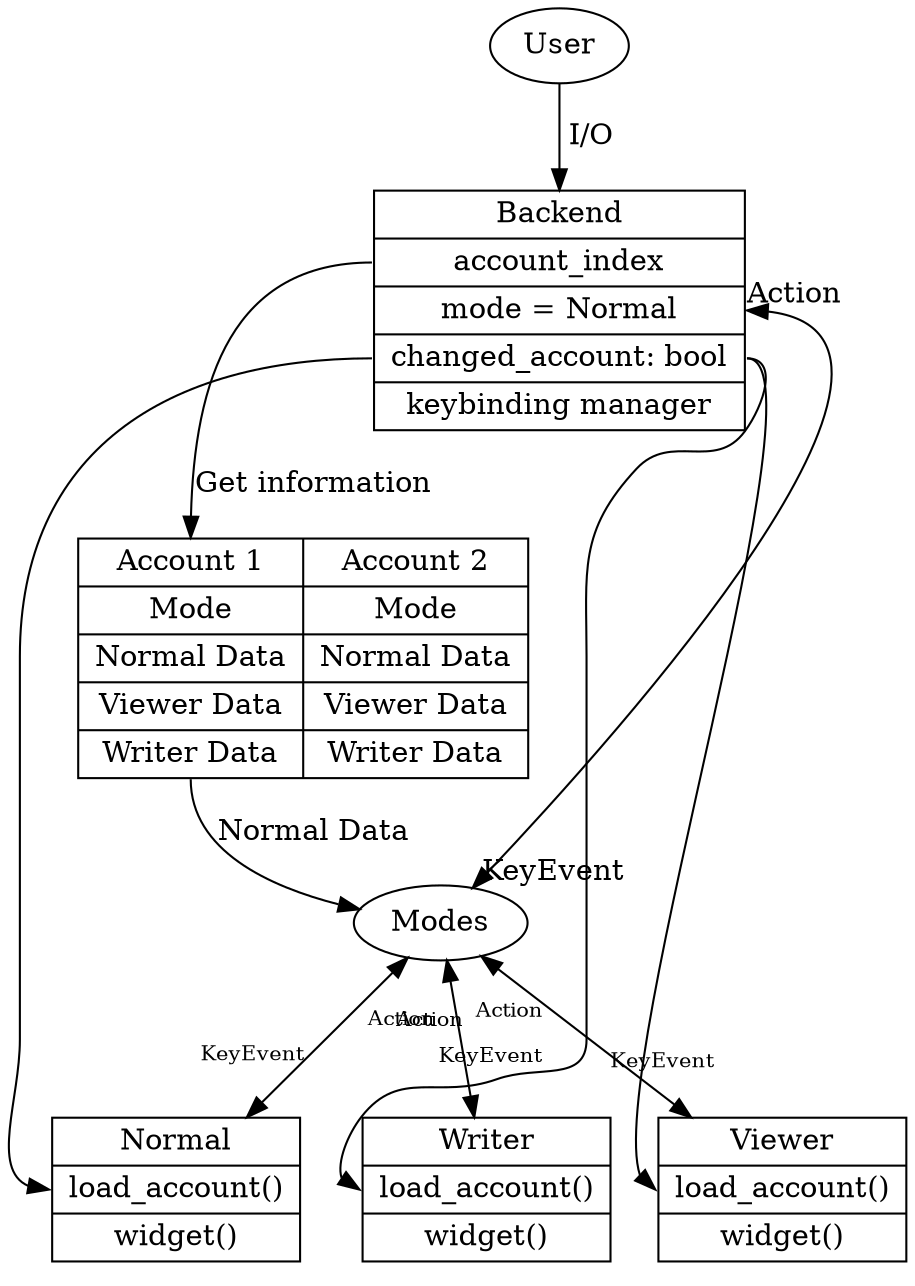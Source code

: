 digraph G {

    { 
        node [shape=record];
        Accounts [
            label = "{
                <Account1> Account\ 1|Mode|Normal Data|Viewer Data|<acc1_writer> Writer Data}
                |{<Account2> Account\ 2|Mode|Normal Data|Viewer Data|Writer Data}"
        ];

        Backend [
            label = "{Backend
                |{<account_index> account_index}
                |{mode = Normal}
                |{<change_acc> changed_account: bool}
                |{keybinding manager}}"
        ];

        Viewer [
            label = "{Viewer|{<la> load_account()}|{widget()}}"
        ];

        Writer [
            label = "{Writer|{<la> load_account()}|{widget()}}"
        ];

        Normal [
            label = "{Normal|{<la> load_account()}|{widget()}}"
        ];
    }

    Backend:change_acc -> Viewer:la:w;
    Backend:change_acc -> Writer:la:w;
    Backend:change_acc -> Normal:la:w;

    User -> Backend [label = " I/O"];

    Backend:account_index -> Accounts:Account1 [
        label = "Get information",
    ];

    Accounts:acc1_writer:s -> Modes [
        label = "Normal Data",
    ];

    Backend:e -> Modes [
        headlabel = " KeyEvent",
        taillabel = "Action",
        dir = both,
        minlen = 2,
    ];

    Modes -> Viewer [
        headlabel = "KeyEvent", 
        taillabel = "Action",
        fontsize = 10,
        labeldistance=3,
        dir = both,
        minlen = 2,
    ];

    Modes -> Writer [
        headlabel = "KeyEvent",
        taillabel = "Action",
        fontsize = 10,
        labeldistance = 3,
        dir = both,
        minlen = 2,
    ];

    Modes -> Normal [
        taillabel = "Action",
        headlabel = "KeyEvent",
        fontsize = 10,
        labeldistance = 3,
        dir = both,
        labelangle = 40,
        minlen = 2,
    ];
}
